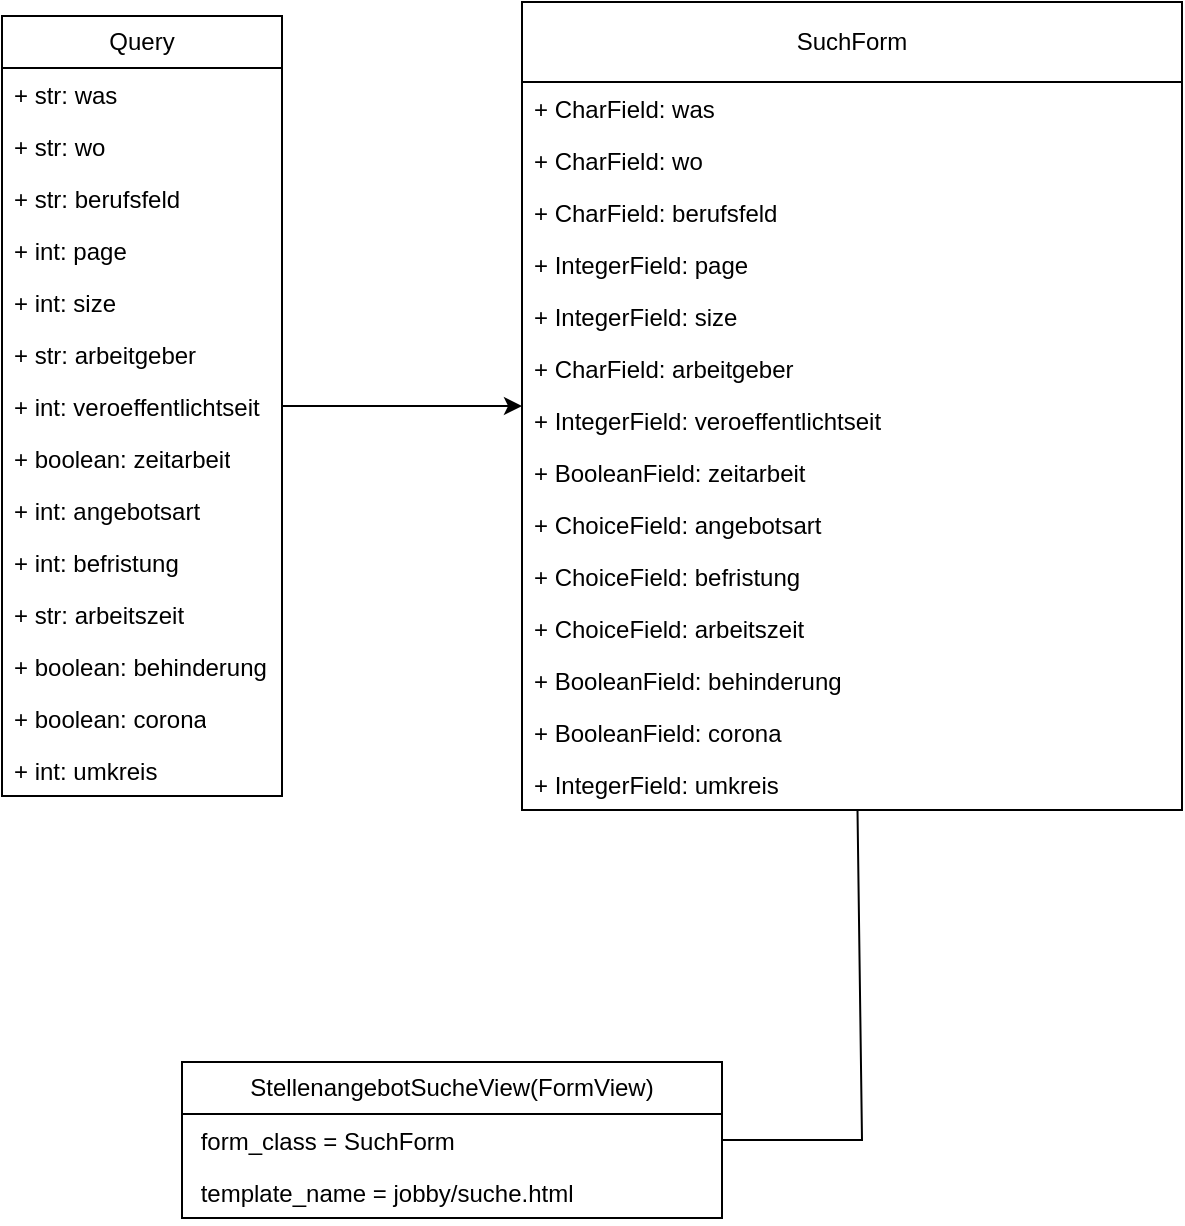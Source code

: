 <mxfile version="24.2.5" type="device">
  <diagram id="C5RBs43oDa-KdzZeNtuy" name="Page-1">
    <mxGraphModel dx="2074" dy="1199" grid="1" gridSize="10" guides="1" tooltips="1" connect="1" arrows="1" fold="1" page="1" pageScale="1" pageWidth="827" pageHeight="1169" math="0" shadow="0">
      <root>
        <mxCell id="WIyWlLk6GJQsqaUBKTNV-0" />
        <mxCell id="WIyWlLk6GJQsqaUBKTNV-1" parent="WIyWlLk6GJQsqaUBKTNV-0" />
        <mxCell id="GiWN_2cLSDLVzmC5DCrZ-0" value="StellenangebotSucheView(FormView)" style="swimlane;fontStyle=0;childLayout=stackLayout;horizontal=1;startSize=26;fillColor=none;horizontalStack=0;resizeParent=1;resizeParentMax=0;resizeLast=0;collapsible=1;marginBottom=0;whiteSpace=wrap;html=1;" vertex="1" parent="WIyWlLk6GJQsqaUBKTNV-1">
          <mxGeometry x="180" y="560" width="270" height="78" as="geometry" />
        </mxCell>
        <mxCell id="GiWN_2cLSDLVzmC5DCrZ-1" value="&amp;nbsp;form_class = SuchForm" style="text;strokeColor=none;fillColor=none;align=left;verticalAlign=top;spacingLeft=4;spacingRight=4;overflow=hidden;rotatable=0;points=[[0,0.5],[1,0.5]];portConstraint=eastwest;whiteSpace=wrap;html=1;" vertex="1" parent="GiWN_2cLSDLVzmC5DCrZ-0">
          <mxGeometry y="26" width="270" height="26" as="geometry" />
        </mxCell>
        <mxCell id="GiWN_2cLSDLVzmC5DCrZ-2" value="&amp;nbsp;template_name = jobby/suche.html" style="text;strokeColor=none;fillColor=none;align=left;verticalAlign=top;spacingLeft=4;spacingRight=4;overflow=hidden;rotatable=0;points=[[0,0.5],[1,0.5]];portConstraint=eastwest;whiteSpace=wrap;html=1;" vertex="1" parent="GiWN_2cLSDLVzmC5DCrZ-0">
          <mxGeometry y="52" width="270" height="26" as="geometry" />
        </mxCell>
        <mxCell id="GiWN_2cLSDLVzmC5DCrZ-12" value="SuchForm&lt;div&gt;&lt;/div&gt;" style="swimlane;fontStyle=0;childLayout=stackLayout;horizontal=1;startSize=40;fillColor=none;horizontalStack=0;resizeParent=1;resizeParentMax=0;resizeLast=0;collapsible=1;marginBottom=0;whiteSpace=wrap;html=1;" vertex="1" parent="WIyWlLk6GJQsqaUBKTNV-1">
          <mxGeometry x="350" y="30" width="330" height="404" as="geometry" />
        </mxCell>
        <mxCell id="GiWN_2cLSDLVzmC5DCrZ-13" value="+ CharField: was" style="text;strokeColor=none;fillColor=none;align=left;verticalAlign=top;spacingLeft=4;spacingRight=4;overflow=hidden;rotatable=0;points=[[0,0.5],[1,0.5]];portConstraint=eastwest;whiteSpace=wrap;html=1;" vertex="1" parent="GiWN_2cLSDLVzmC5DCrZ-12">
          <mxGeometry y="40" width="330" height="26" as="geometry" />
        </mxCell>
        <mxCell id="GiWN_2cLSDLVzmC5DCrZ-14" value="+ CharField: wo" style="text;strokeColor=none;fillColor=none;align=left;verticalAlign=top;spacingLeft=4;spacingRight=4;overflow=hidden;rotatable=0;points=[[0,0.5],[1,0.5]];portConstraint=eastwest;whiteSpace=wrap;html=1;" vertex="1" parent="GiWN_2cLSDLVzmC5DCrZ-12">
          <mxGeometry y="66" width="330" height="26" as="geometry" />
        </mxCell>
        <mxCell id="GiWN_2cLSDLVzmC5DCrZ-15" value="+ CharField: berufsfeld" style="text;strokeColor=none;fillColor=none;align=left;verticalAlign=top;spacingLeft=4;spacingRight=4;overflow=hidden;rotatable=0;points=[[0,0.5],[1,0.5]];portConstraint=eastwest;whiteSpace=wrap;html=1;" vertex="1" parent="GiWN_2cLSDLVzmC5DCrZ-12">
          <mxGeometry y="92" width="330" height="26" as="geometry" />
        </mxCell>
        <mxCell id="GiWN_2cLSDLVzmC5DCrZ-16" value="+ IntegerField: page" style="text;strokeColor=none;fillColor=none;align=left;verticalAlign=top;spacingLeft=4;spacingRight=4;overflow=hidden;rotatable=0;points=[[0,0.5],[1,0.5]];portConstraint=eastwest;whiteSpace=wrap;html=1;" vertex="1" parent="GiWN_2cLSDLVzmC5DCrZ-12">
          <mxGeometry y="118" width="330" height="26" as="geometry" />
        </mxCell>
        <mxCell id="GiWN_2cLSDLVzmC5DCrZ-17" value="+ IntegerField: size" style="text;strokeColor=none;fillColor=none;align=left;verticalAlign=top;spacingLeft=4;spacingRight=4;overflow=hidden;rotatable=0;points=[[0,0.5],[1,0.5]];portConstraint=eastwest;whiteSpace=wrap;html=1;" vertex="1" parent="GiWN_2cLSDLVzmC5DCrZ-12">
          <mxGeometry y="144" width="330" height="26" as="geometry" />
        </mxCell>
        <mxCell id="GiWN_2cLSDLVzmC5DCrZ-18" value="+ CharField: arbeitgeber" style="text;strokeColor=none;fillColor=none;align=left;verticalAlign=top;spacingLeft=4;spacingRight=4;overflow=hidden;rotatable=0;points=[[0,0.5],[1,0.5]];portConstraint=eastwest;whiteSpace=wrap;html=1;" vertex="1" parent="GiWN_2cLSDLVzmC5DCrZ-12">
          <mxGeometry y="170" width="330" height="26" as="geometry" />
        </mxCell>
        <mxCell id="GiWN_2cLSDLVzmC5DCrZ-19" value="+ IntegerField: veroeffentlichtseit" style="text;strokeColor=none;fillColor=none;align=left;verticalAlign=top;spacingLeft=4;spacingRight=4;overflow=hidden;rotatable=0;points=[[0,0.5],[1,0.5]];portConstraint=eastwest;whiteSpace=wrap;html=1;" vertex="1" parent="GiWN_2cLSDLVzmC5DCrZ-12">
          <mxGeometry y="196" width="330" height="26" as="geometry" />
        </mxCell>
        <mxCell id="GiWN_2cLSDLVzmC5DCrZ-20" value="+ BooleanField: zeitarbeit" style="text;strokeColor=none;fillColor=none;align=left;verticalAlign=top;spacingLeft=4;spacingRight=4;overflow=hidden;rotatable=0;points=[[0,0.5],[1,0.5]];portConstraint=eastwest;whiteSpace=wrap;html=1;" vertex="1" parent="GiWN_2cLSDLVzmC5DCrZ-12">
          <mxGeometry y="222" width="330" height="26" as="geometry" />
        </mxCell>
        <mxCell id="GiWN_2cLSDLVzmC5DCrZ-21" value="+ ChoiceField: angebotsart" style="text;strokeColor=none;fillColor=none;align=left;verticalAlign=top;spacingLeft=4;spacingRight=4;overflow=hidden;rotatable=0;points=[[0,0.5],[1,0.5]];portConstraint=eastwest;whiteSpace=wrap;html=1;" vertex="1" parent="GiWN_2cLSDLVzmC5DCrZ-12">
          <mxGeometry y="248" width="330" height="26" as="geometry" />
        </mxCell>
        <mxCell id="GiWN_2cLSDLVzmC5DCrZ-22" value="+ ChoiceField: befristung" style="text;strokeColor=none;fillColor=none;align=left;verticalAlign=top;spacingLeft=4;spacingRight=4;overflow=hidden;rotatable=0;points=[[0,0.5],[1,0.5]];portConstraint=eastwest;whiteSpace=wrap;html=1;" vertex="1" parent="GiWN_2cLSDLVzmC5DCrZ-12">
          <mxGeometry y="274" width="330" height="26" as="geometry" />
        </mxCell>
        <mxCell id="GiWN_2cLSDLVzmC5DCrZ-23" value="+ ChoiceField: arbeitszeit" style="text;strokeColor=none;fillColor=none;align=left;verticalAlign=top;spacingLeft=4;spacingRight=4;overflow=hidden;rotatable=0;points=[[0,0.5],[1,0.5]];portConstraint=eastwest;whiteSpace=wrap;html=1;" vertex="1" parent="GiWN_2cLSDLVzmC5DCrZ-12">
          <mxGeometry y="300" width="330" height="26" as="geometry" />
        </mxCell>
        <mxCell id="GiWN_2cLSDLVzmC5DCrZ-24" value="+ BooleanField: behinderung" style="text;strokeColor=none;fillColor=none;align=left;verticalAlign=top;spacingLeft=4;spacingRight=4;overflow=hidden;rotatable=0;points=[[0,0.5],[1,0.5]];portConstraint=eastwest;whiteSpace=wrap;html=1;" vertex="1" parent="GiWN_2cLSDLVzmC5DCrZ-12">
          <mxGeometry y="326" width="330" height="26" as="geometry" />
        </mxCell>
        <mxCell id="GiWN_2cLSDLVzmC5DCrZ-25" value="+ BooleanField: corona" style="text;strokeColor=none;fillColor=none;align=left;verticalAlign=top;spacingLeft=4;spacingRight=4;overflow=hidden;rotatable=0;points=[[0,0.5],[1,0.5]];portConstraint=eastwest;whiteSpace=wrap;html=1;" vertex="1" parent="GiWN_2cLSDLVzmC5DCrZ-12">
          <mxGeometry y="352" width="330" height="26" as="geometry" />
        </mxCell>
        <mxCell id="GiWN_2cLSDLVzmC5DCrZ-26" value="+ IntegerField: umkreis" style="text;strokeColor=none;fillColor=none;align=left;verticalAlign=top;spacingLeft=4;spacingRight=4;overflow=hidden;rotatable=0;points=[[0,0.5],[1,0.5]];portConstraint=eastwest;whiteSpace=wrap;html=1;" vertex="1" parent="GiWN_2cLSDLVzmC5DCrZ-12">
          <mxGeometry y="378" width="330" height="26" as="geometry" />
        </mxCell>
        <mxCell id="GiWN_2cLSDLVzmC5DCrZ-27" value="Query" style="swimlane;fontStyle=0;childLayout=stackLayout;horizontal=1;startSize=26;fillColor=none;horizontalStack=0;resizeParent=1;resizeParentMax=0;resizeLast=0;collapsible=1;marginBottom=0;whiteSpace=wrap;html=1;" vertex="1" parent="WIyWlLk6GJQsqaUBKTNV-1">
          <mxGeometry x="90" y="37" width="140" height="390" as="geometry" />
        </mxCell>
        <mxCell id="GiWN_2cLSDLVzmC5DCrZ-28" value="+ str: was" style="text;strokeColor=none;fillColor=none;align=left;verticalAlign=top;spacingLeft=4;spacingRight=4;overflow=hidden;rotatable=0;points=[[0,0.5],[1,0.5]];portConstraint=eastwest;whiteSpace=wrap;html=1;" vertex="1" parent="GiWN_2cLSDLVzmC5DCrZ-27">
          <mxGeometry y="26" width="140" height="26" as="geometry" />
        </mxCell>
        <mxCell id="GiWN_2cLSDLVzmC5DCrZ-29" value="+ str: wo" style="text;strokeColor=none;fillColor=none;align=left;verticalAlign=top;spacingLeft=4;spacingRight=4;overflow=hidden;rotatable=0;points=[[0,0.5],[1,0.5]];portConstraint=eastwest;whiteSpace=wrap;html=1;" vertex="1" parent="GiWN_2cLSDLVzmC5DCrZ-27">
          <mxGeometry y="52" width="140" height="26" as="geometry" />
        </mxCell>
        <mxCell id="GiWN_2cLSDLVzmC5DCrZ-30" value="+ str: berufsfeld" style="text;strokeColor=none;fillColor=none;align=left;verticalAlign=top;spacingLeft=4;spacingRight=4;overflow=hidden;rotatable=0;points=[[0,0.5],[1,0.5]];portConstraint=eastwest;whiteSpace=wrap;html=1;" vertex="1" parent="GiWN_2cLSDLVzmC5DCrZ-27">
          <mxGeometry y="78" width="140" height="26" as="geometry" />
        </mxCell>
        <mxCell id="GiWN_2cLSDLVzmC5DCrZ-31" value="+ int: page" style="text;strokeColor=none;fillColor=none;align=left;verticalAlign=top;spacingLeft=4;spacingRight=4;overflow=hidden;rotatable=0;points=[[0,0.5],[1,0.5]];portConstraint=eastwest;whiteSpace=wrap;html=1;" vertex="1" parent="GiWN_2cLSDLVzmC5DCrZ-27">
          <mxGeometry y="104" width="140" height="26" as="geometry" />
        </mxCell>
        <mxCell id="GiWN_2cLSDLVzmC5DCrZ-32" value="+ int: size" style="text;strokeColor=none;fillColor=none;align=left;verticalAlign=top;spacingLeft=4;spacingRight=4;overflow=hidden;rotatable=0;points=[[0,0.5],[1,0.5]];portConstraint=eastwest;whiteSpace=wrap;html=1;" vertex="1" parent="GiWN_2cLSDLVzmC5DCrZ-27">
          <mxGeometry y="130" width="140" height="26" as="geometry" />
        </mxCell>
        <mxCell id="GiWN_2cLSDLVzmC5DCrZ-33" value="+ str: arbeitgeber" style="text;strokeColor=none;fillColor=none;align=left;verticalAlign=top;spacingLeft=4;spacingRight=4;overflow=hidden;rotatable=0;points=[[0,0.5],[1,0.5]];portConstraint=eastwest;whiteSpace=wrap;html=1;" vertex="1" parent="GiWN_2cLSDLVzmC5DCrZ-27">
          <mxGeometry y="156" width="140" height="26" as="geometry" />
        </mxCell>
        <mxCell id="GiWN_2cLSDLVzmC5DCrZ-34" value="+ int: veroeffentlichtseit" style="text;strokeColor=none;fillColor=none;align=left;verticalAlign=top;spacingLeft=4;spacingRight=4;overflow=hidden;rotatable=0;points=[[0,0.5],[1,0.5]];portConstraint=eastwest;whiteSpace=wrap;html=1;" vertex="1" parent="GiWN_2cLSDLVzmC5DCrZ-27">
          <mxGeometry y="182" width="140" height="26" as="geometry" />
        </mxCell>
        <mxCell id="GiWN_2cLSDLVzmC5DCrZ-35" value="+ boolean: zeitarbeit" style="text;strokeColor=none;fillColor=none;align=left;verticalAlign=top;spacingLeft=4;spacingRight=4;overflow=hidden;rotatable=0;points=[[0,0.5],[1,0.5]];portConstraint=eastwest;whiteSpace=wrap;html=1;" vertex="1" parent="GiWN_2cLSDLVzmC5DCrZ-27">
          <mxGeometry y="208" width="140" height="26" as="geometry" />
        </mxCell>
        <mxCell id="GiWN_2cLSDLVzmC5DCrZ-36" value="+ int: angebotsart" style="text;strokeColor=none;fillColor=none;align=left;verticalAlign=top;spacingLeft=4;spacingRight=4;overflow=hidden;rotatable=0;points=[[0,0.5],[1,0.5]];portConstraint=eastwest;whiteSpace=wrap;html=1;" vertex="1" parent="GiWN_2cLSDLVzmC5DCrZ-27">
          <mxGeometry y="234" width="140" height="26" as="geometry" />
        </mxCell>
        <mxCell id="GiWN_2cLSDLVzmC5DCrZ-37" value="+ int: befristung" style="text;strokeColor=none;fillColor=none;align=left;verticalAlign=top;spacingLeft=4;spacingRight=4;overflow=hidden;rotatable=0;points=[[0,0.5],[1,0.5]];portConstraint=eastwest;whiteSpace=wrap;html=1;" vertex="1" parent="GiWN_2cLSDLVzmC5DCrZ-27">
          <mxGeometry y="260" width="140" height="26" as="geometry" />
        </mxCell>
        <mxCell id="GiWN_2cLSDLVzmC5DCrZ-38" value="+ str: arbeitszeit" style="text;strokeColor=none;fillColor=none;align=left;verticalAlign=top;spacingLeft=4;spacingRight=4;overflow=hidden;rotatable=0;points=[[0,0.5],[1,0.5]];portConstraint=eastwest;whiteSpace=wrap;html=1;" vertex="1" parent="GiWN_2cLSDLVzmC5DCrZ-27">
          <mxGeometry y="286" width="140" height="26" as="geometry" />
        </mxCell>
        <mxCell id="GiWN_2cLSDLVzmC5DCrZ-39" value="+ boolean: behinderung" style="text;strokeColor=none;fillColor=none;align=left;verticalAlign=top;spacingLeft=4;spacingRight=4;overflow=hidden;rotatable=0;points=[[0,0.5],[1,0.5]];portConstraint=eastwest;whiteSpace=wrap;html=1;" vertex="1" parent="GiWN_2cLSDLVzmC5DCrZ-27">
          <mxGeometry y="312" width="140" height="26" as="geometry" />
        </mxCell>
        <mxCell id="GiWN_2cLSDLVzmC5DCrZ-40" value="+ boolean: corona" style="text;strokeColor=none;fillColor=none;align=left;verticalAlign=top;spacingLeft=4;spacingRight=4;overflow=hidden;rotatable=0;points=[[0,0.5],[1,0.5]];portConstraint=eastwest;whiteSpace=wrap;html=1;" vertex="1" parent="GiWN_2cLSDLVzmC5DCrZ-27">
          <mxGeometry y="338" width="140" height="26" as="geometry" />
        </mxCell>
        <mxCell id="GiWN_2cLSDLVzmC5DCrZ-41" value="+ int: umkreis" style="text;strokeColor=none;fillColor=none;align=left;verticalAlign=top;spacingLeft=4;spacingRight=4;overflow=hidden;rotatable=0;points=[[0,0.5],[1,0.5]];portConstraint=eastwest;whiteSpace=wrap;html=1;" vertex="1" parent="GiWN_2cLSDLVzmC5DCrZ-27">
          <mxGeometry y="364" width="140" height="26" as="geometry" />
        </mxCell>
        <mxCell id="GiWN_2cLSDLVzmC5DCrZ-42" value="" style="endArrow=classic;html=1;rounded=0;" edge="1" parent="WIyWlLk6GJQsqaUBKTNV-1" source="GiWN_2cLSDLVzmC5DCrZ-27" target="GiWN_2cLSDLVzmC5DCrZ-12">
          <mxGeometry width="50" height="50" relative="1" as="geometry">
            <mxPoint x="180" y="587" as="sourcePoint" />
            <mxPoint x="230" y="537" as="targetPoint" />
          </mxGeometry>
        </mxCell>
        <mxCell id="GiWN_2cLSDLVzmC5DCrZ-43" value="" style="endArrow=none;html=1;rounded=0;exitX=1;exitY=0.5;exitDx=0;exitDy=0;" edge="1" parent="WIyWlLk6GJQsqaUBKTNV-1" source="GiWN_2cLSDLVzmC5DCrZ-1" target="GiWN_2cLSDLVzmC5DCrZ-12">
          <mxGeometry width="50" height="50" relative="1" as="geometry">
            <mxPoint x="500" y="610" as="sourcePoint" />
            <mxPoint x="550" y="560" as="targetPoint" />
            <Array as="points">
              <mxPoint x="520" y="599" />
            </Array>
          </mxGeometry>
        </mxCell>
      </root>
    </mxGraphModel>
  </diagram>
</mxfile>
